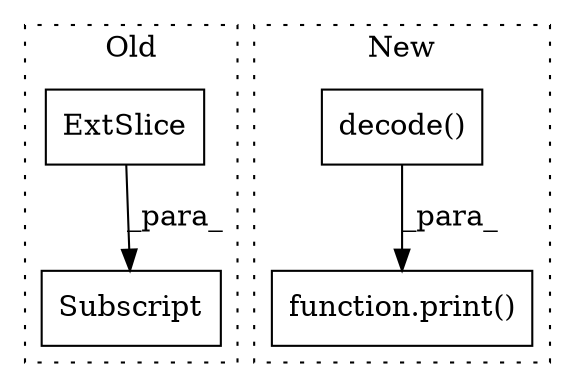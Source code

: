 digraph G {
subgraph cluster0 {
1 [label="ExtSlice" a="85" s="993" l="1" shape="box"];
3 [label="Subscript" a="63" s="993,0" l="10,0" shape="box"];
label = "Old";
style="dotted";
}
subgraph cluster1 {
2 [label="decode()" a="75" s="1241" l="30" shape="box"];
4 [label="function.print()" a="75" s="1198,1271" l="6,1" shape="box"];
label = "New";
style="dotted";
}
1 -> 3 [label="_para_"];
2 -> 4 [label="_para_"];
}